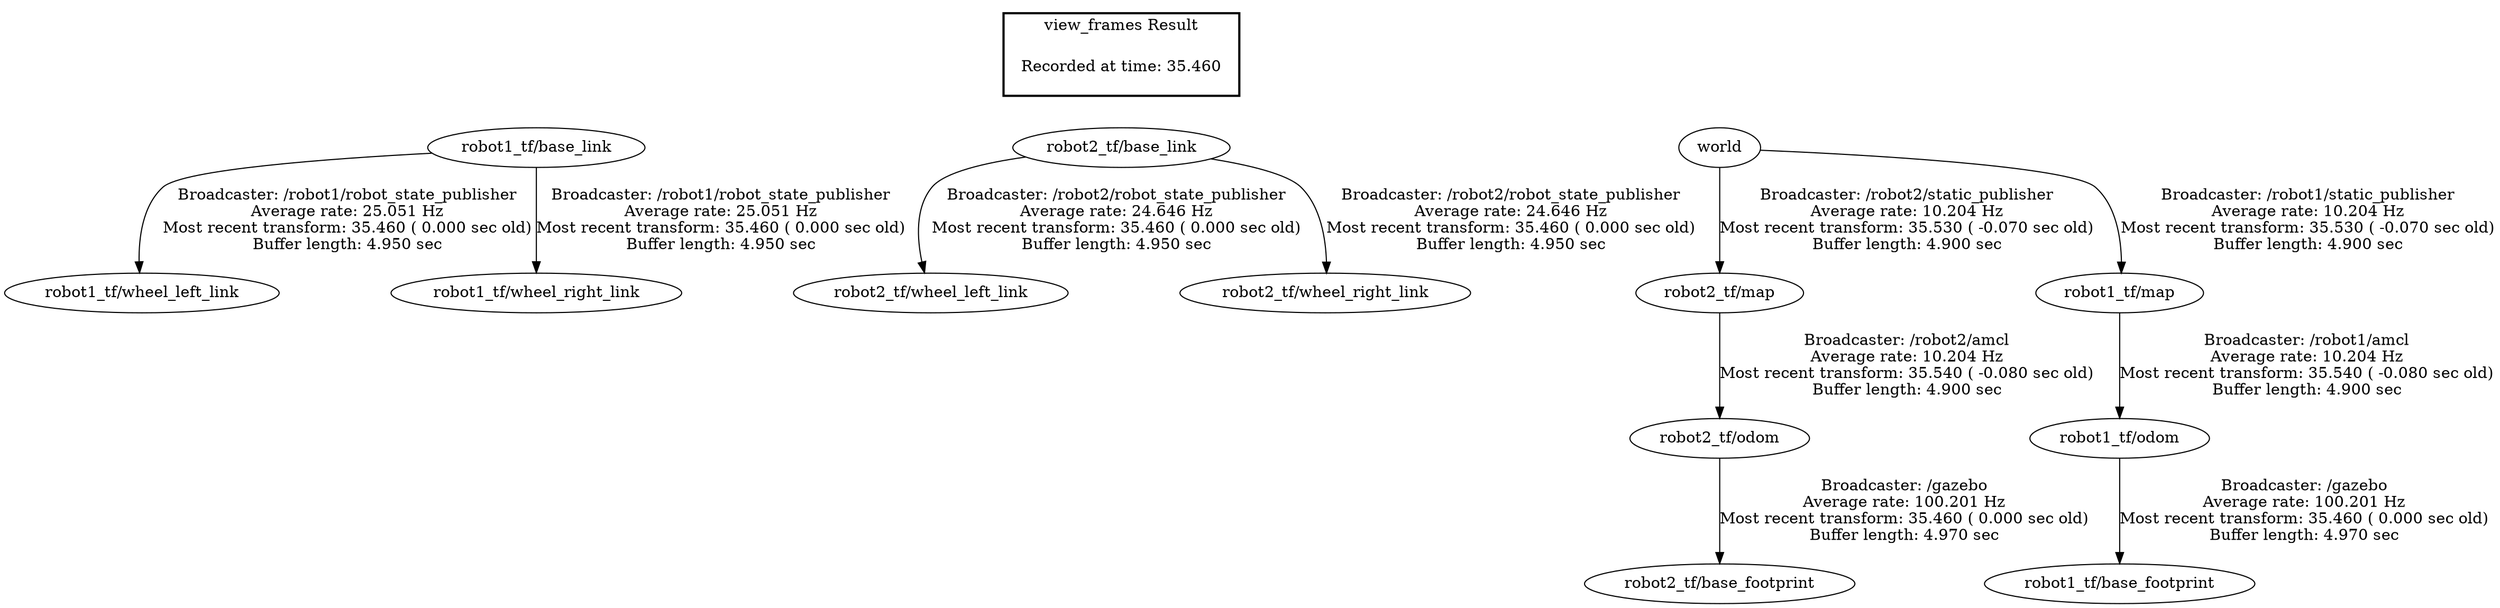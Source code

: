 digraph G {
"robot2_tf/odom" -> "robot2_tf/base_footprint"[label="Broadcaster: /gazebo\nAverage rate: 100.201 Hz\nMost recent transform: 35.460 ( 0.000 sec old)\nBuffer length: 4.970 sec\n"];
"robot2_tf/map" -> "robot2_tf/odom"[label="Broadcaster: /robot2/amcl\nAverage rate: 10.204 Hz\nMost recent transform: 35.540 ( -0.080 sec old)\nBuffer length: 4.900 sec\n"];
"robot1_tf/odom" -> "robot1_tf/base_footprint"[label="Broadcaster: /gazebo\nAverage rate: 100.201 Hz\nMost recent transform: 35.460 ( 0.000 sec old)\nBuffer length: 4.970 sec\n"];
"robot1_tf/map" -> "robot1_tf/odom"[label="Broadcaster: /robot1/amcl\nAverage rate: 10.204 Hz\nMost recent transform: 35.540 ( -0.080 sec old)\nBuffer length: 4.900 sec\n"];
"robot1_tf/base_link" -> "robot1_tf/wheel_left_link"[label="Broadcaster: /robot1/robot_state_publisher\nAverage rate: 25.051 Hz\nMost recent transform: 35.460 ( 0.000 sec old)\nBuffer length: 4.950 sec\n"];
"robot1_tf/base_link" -> "robot1_tf/wheel_right_link"[label="Broadcaster: /robot1/robot_state_publisher\nAverage rate: 25.051 Hz\nMost recent transform: 35.460 ( 0.000 sec old)\nBuffer length: 4.950 sec\n"];
"robot2_tf/base_link" -> "robot2_tf/wheel_left_link"[label="Broadcaster: /robot2/robot_state_publisher\nAverage rate: 24.646 Hz\nMost recent transform: 35.460 ( 0.000 sec old)\nBuffer length: 4.950 sec\n"];
"robot2_tf/base_link" -> "robot2_tf/wheel_right_link"[label="Broadcaster: /robot2/robot_state_publisher\nAverage rate: 24.646 Hz\nMost recent transform: 35.460 ( 0.000 sec old)\nBuffer length: 4.950 sec\n"];
"world" -> "robot2_tf/map"[label="Broadcaster: /robot2/static_publisher\nAverage rate: 10.204 Hz\nMost recent transform: 35.530 ( -0.070 sec old)\nBuffer length: 4.900 sec\n"];
"world" -> "robot1_tf/map"[label="Broadcaster: /robot1/static_publisher\nAverage rate: 10.204 Hz\nMost recent transform: 35.530 ( -0.070 sec old)\nBuffer length: 4.900 sec\n"];
edge [style=invis];
 subgraph cluster_legend { style=bold; color=black; label ="view_frames Result";
"Recorded at time: 35.460"[ shape=plaintext ] ;
 }->"robot1_tf/base_link";
edge [style=invis];
 subgraph cluster_legend { style=bold; color=black; label ="view_frames Result";
"Recorded at time: 35.460"[ shape=plaintext ] ;
 }->"robot2_tf/base_link";
edge [style=invis];
 subgraph cluster_legend { style=bold; color=black; label ="view_frames Result";
"Recorded at time: 35.460"[ shape=plaintext ] ;
 }->"world";
}